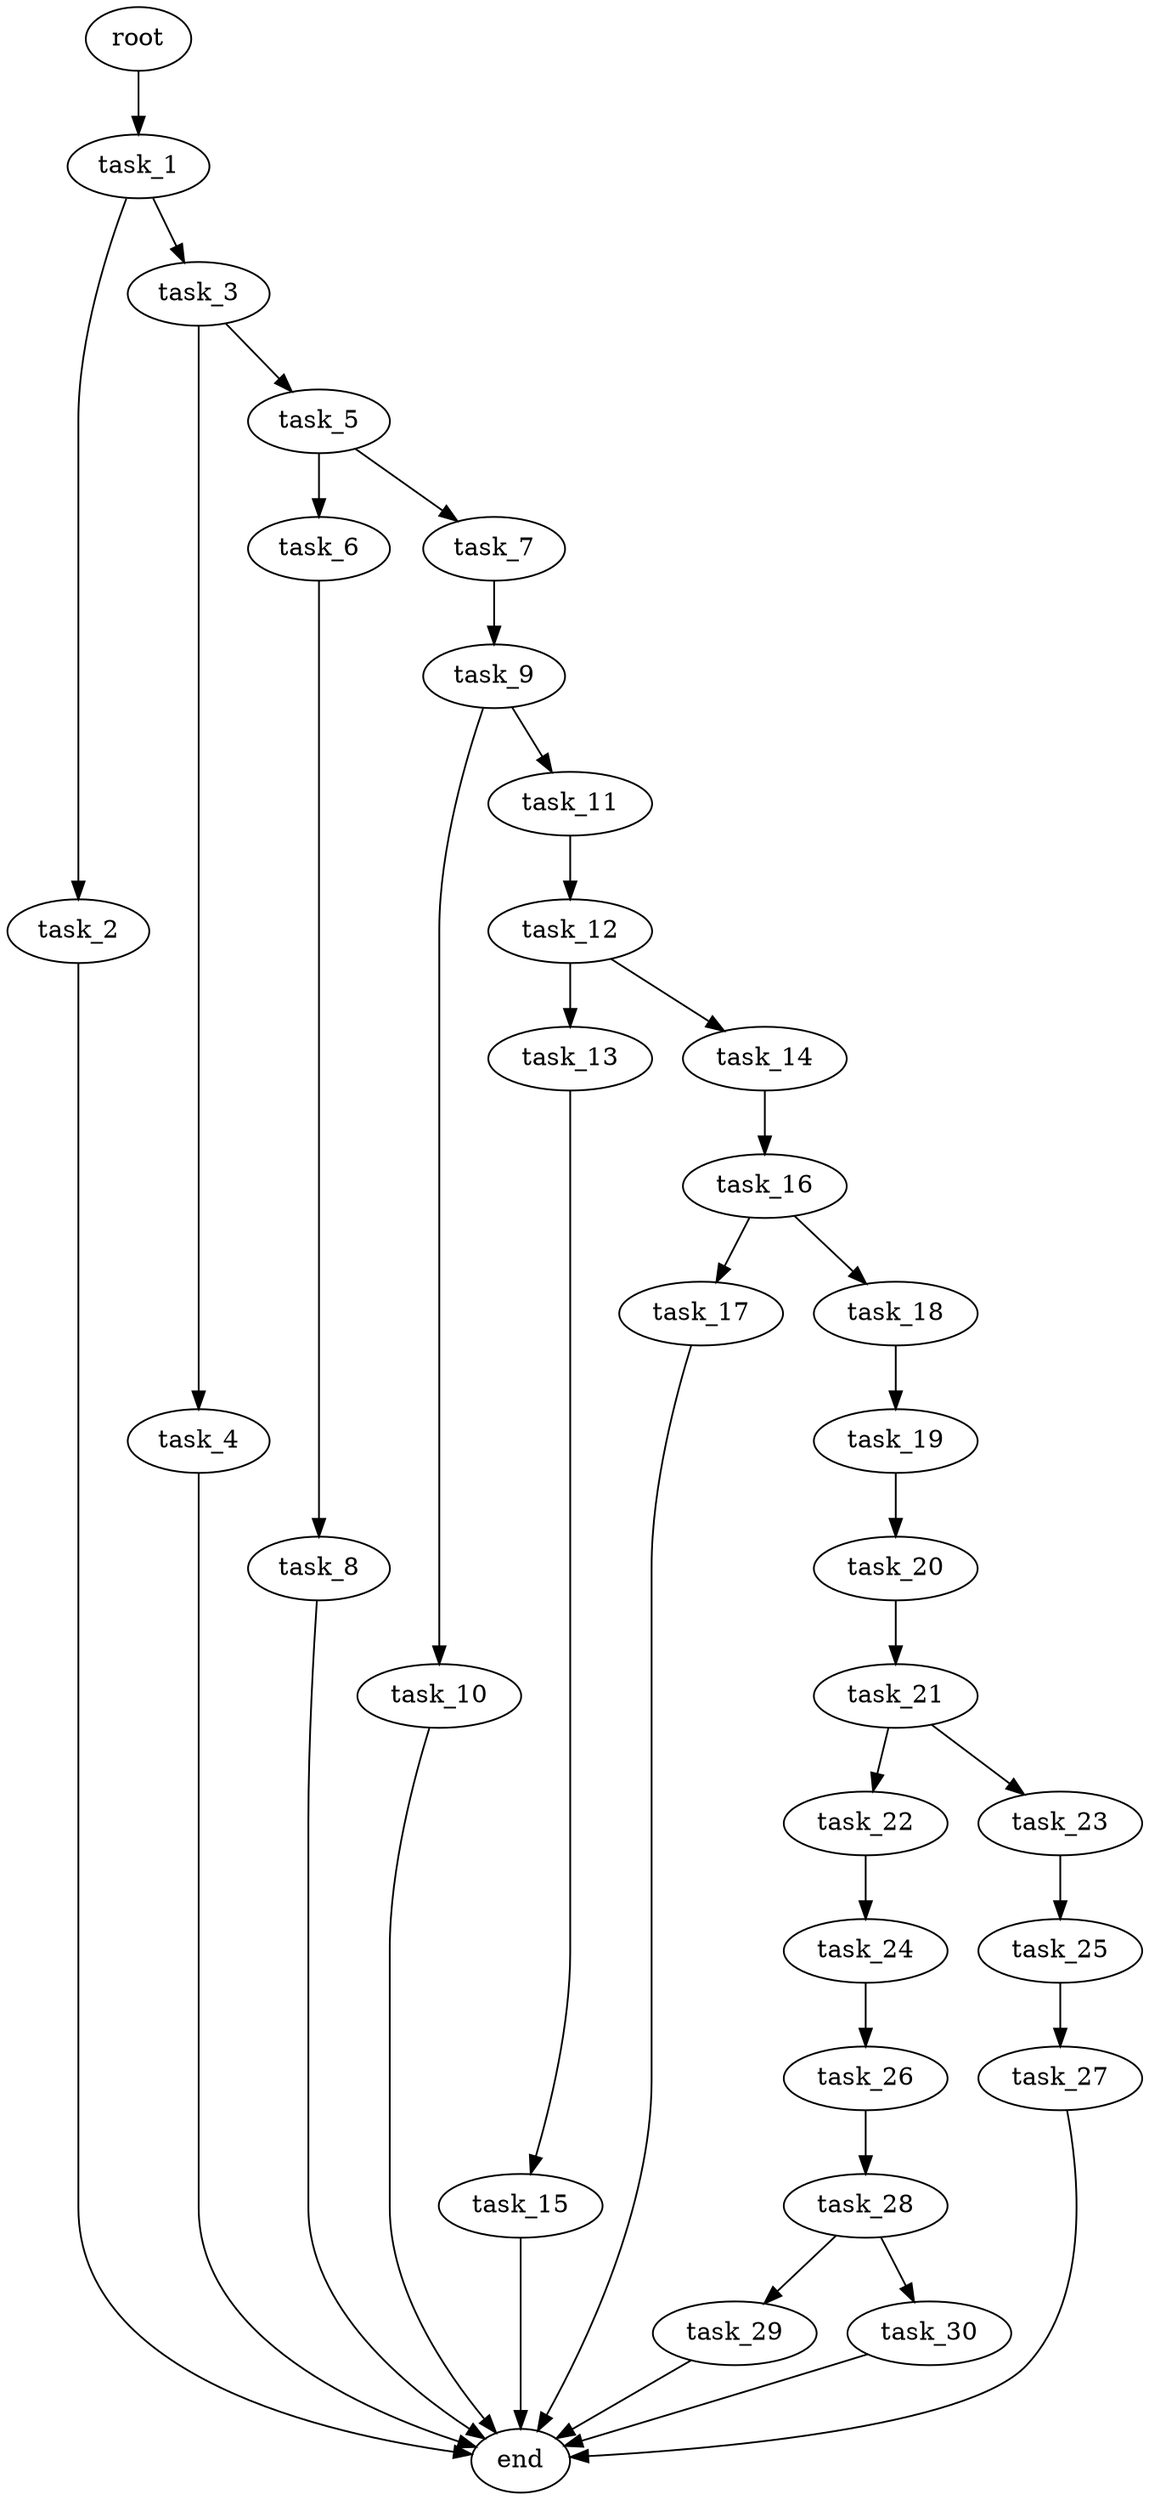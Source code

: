 digraph G {
  root [size="0.000000e+00"];
  task_1 [size="9.926928e+09"];
  task_2 [size="2.953012e+09"];
  task_3 [size="9.779467e+09"];
  task_4 [size="6.582640e+09"];
  task_5 [size="2.745529e+09"];
  task_6 [size="5.659724e+09"];
  task_7 [size="6.858309e+09"];
  task_8 [size="7.446944e+09"];
  task_9 [size="4.913935e+08"];
  task_10 [size="6.064459e+09"];
  task_11 [size="4.967776e+09"];
  task_12 [size="9.041649e+09"];
  task_13 [size="2.862655e+09"];
  task_14 [size="7.988802e+09"];
  task_15 [size="6.071043e+09"];
  task_16 [size="3.523857e+09"];
  task_17 [size="6.366542e+09"];
  task_18 [size="6.209291e+09"];
  task_19 [size="6.777967e+09"];
  task_20 [size="7.209563e+09"];
  task_21 [size="6.592156e+09"];
  task_22 [size="8.383533e+09"];
  task_23 [size="6.282853e+09"];
  task_24 [size="9.034134e+09"];
  task_25 [size="6.463760e+09"];
  task_26 [size="3.090020e+09"];
  task_27 [size="4.408791e+09"];
  task_28 [size="5.796158e+09"];
  task_29 [size="7.323865e+09"];
  task_30 [size="9.022436e+08"];
  end [size="0.000000e+00"];

  root -> task_1 [size="1.000000e-12"];
  task_1 -> task_2 [size="2.953012e+08"];
  task_1 -> task_3 [size="9.779467e+08"];
  task_2 -> end [size="1.000000e-12"];
  task_3 -> task_4 [size="6.582640e+08"];
  task_3 -> task_5 [size="2.745529e+08"];
  task_4 -> end [size="1.000000e-12"];
  task_5 -> task_6 [size="5.659724e+08"];
  task_5 -> task_7 [size="6.858309e+08"];
  task_6 -> task_8 [size="7.446944e+08"];
  task_7 -> task_9 [size="4.913935e+07"];
  task_8 -> end [size="1.000000e-12"];
  task_9 -> task_10 [size="6.064459e+08"];
  task_9 -> task_11 [size="4.967776e+08"];
  task_10 -> end [size="1.000000e-12"];
  task_11 -> task_12 [size="9.041649e+08"];
  task_12 -> task_13 [size="2.862655e+08"];
  task_12 -> task_14 [size="7.988802e+08"];
  task_13 -> task_15 [size="6.071043e+08"];
  task_14 -> task_16 [size="3.523857e+08"];
  task_15 -> end [size="1.000000e-12"];
  task_16 -> task_17 [size="6.366542e+08"];
  task_16 -> task_18 [size="6.209291e+08"];
  task_17 -> end [size="1.000000e-12"];
  task_18 -> task_19 [size="6.777967e+08"];
  task_19 -> task_20 [size="7.209563e+08"];
  task_20 -> task_21 [size="6.592156e+08"];
  task_21 -> task_22 [size="8.383533e+08"];
  task_21 -> task_23 [size="6.282853e+08"];
  task_22 -> task_24 [size="9.034134e+08"];
  task_23 -> task_25 [size="6.463760e+08"];
  task_24 -> task_26 [size="3.090020e+08"];
  task_25 -> task_27 [size="4.408791e+08"];
  task_26 -> task_28 [size="5.796158e+08"];
  task_27 -> end [size="1.000000e-12"];
  task_28 -> task_29 [size="7.323865e+08"];
  task_28 -> task_30 [size="9.022436e+07"];
  task_29 -> end [size="1.000000e-12"];
  task_30 -> end [size="1.000000e-12"];
}
